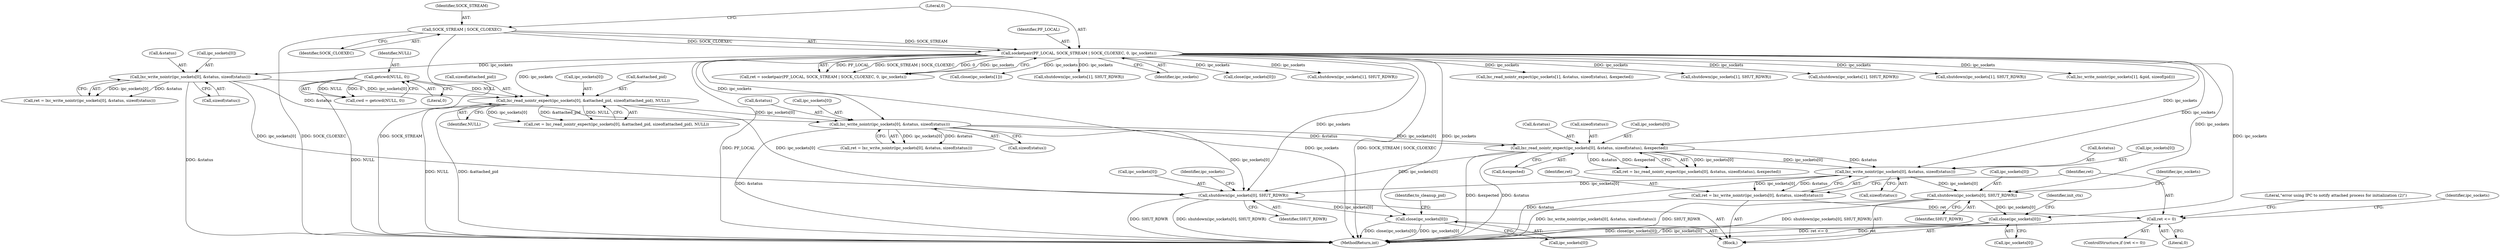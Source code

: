 digraph "0_lxc_81f466d05f2a89cb4f122ef7f593ff3f279b165c_1@API" {
"1000468" [label="(Call,lxc_write_nointr(ipc_sockets[0], &status, sizeof(status)))"];
"1000441" [label="(Call,lxc_read_nointr_expect(ipc_sockets[0], &status, sizeof(status), &expected))"];
"1000281" [label="(Call,socketpair(PF_LOCAL, SOCK_STREAM | SOCK_CLOEXEC, 0, ipc_sockets))"];
"1000283" [label="(Call,SOCK_STREAM | SOCK_CLOEXEC)"];
"1000420" [label="(Call,lxc_write_nointr(ipc_sockets[0], &status, sizeof(status)))"];
"1000369" [label="(Call,lxc_read_nointr_expect(ipc_sockets[0], &attached_pid, sizeof(attached_pid), NULL))"];
"1000351" [label="(Call,lxc_write_nointr(ipc_sockets[0], &status, sizeof(status)))"];
"1000244" [label="(Call,getcwd(NULL, 0))"];
"1000466" [label="(Call,ret = lxc_write_nointr(ipc_sockets[0], &status, sizeof(status)))"];
"1000477" [label="(Call,ret <= 0)"];
"1000484" [label="(Call,shutdown(ipc_sockets[0], SHUT_RDWR))"];
"1000489" [label="(Call,close(ipc_sockets[0]))"];
"1000502" [label="(Call,shutdown(ipc_sockets[0], SHUT_RDWR))"];
"1000507" [label="(Call,close(ipc_sockets[0]))"];
"1000285" [label="(Identifier,SOCK_CLOEXEC)"];
"1000439" [label="(Call,ret = lxc_read_nointr_expect(ipc_sockets[0], &status, sizeof(status), &expected))"];
"1000503" [label="(Call,ipc_sockets[0])"];
"1000279" [label="(Call,ret = socketpair(PF_LOCAL, SOCK_STREAM | SOCK_CLOEXEC, 0, ipc_sockets))"];
"1000509" [label="(Identifier,ipc_sockets)"];
"1000242" [label="(Call,cwd = getcwd(NULL, 0))"];
"1000326" [label="(Call,close(ipc_sockets[1]))"];
"1000482" [label="(Literal,\"error using IPC to notify attached process for initialization (2)\")"];
"1000370" [label="(Call,ipc_sockets[0])"];
"1000685" [label="(Call,shutdown(ipc_sockets[1], SHUT_RDWR))"];
"1000467" [label="(Identifier,ret)"];
"1000287" [label="(Identifier,ipc_sockets)"];
"1000355" [label="(Call,&status)"];
"1000445" [label="(Call,&status)"];
"1000349" [label="(Call,ret = lxc_write_nointr(ipc_sockets[0], &status, sizeof(status)))"];
"1000321" [label="(Block,)"];
"1000486" [label="(Identifier,ipc_sockets)"];
"1000491" [label="(Identifier,ipc_sockets)"];
"1000490" [label="(Call,ipc_sockets[0])"];
"1000246" [label="(Literal,0)"];
"1000281" [label="(Call,socketpair(PF_LOCAL, SOCK_STREAM | SOCK_CLOEXEC, 0, ipc_sockets))"];
"1000522" [label="(Call,close(ipc_sockets[0]))"];
"1000552" [label="(Call,shutdown(ipc_sockets[1], SHUT_RDWR))"];
"1000424" [label="(Call,&status)"];
"1000367" [label="(Call,ret = lxc_read_nointr_expect(ipc_sockets[0], &attached_pid, sizeof(attached_pid), NULL))"];
"1000478" [label="(Identifier,ret)"];
"1000373" [label="(Call,&attached_pid)"];
"1000284" [label="(Identifier,SOCK_STREAM)"];
"1000502" [label="(Call,shutdown(ipc_sockets[0], SHUT_RDWR))"];
"1000485" [label="(Call,ipc_sockets[0])"];
"1000695" [label="(MethodReturn,int)"];
"1000466" [label="(Call,ret = lxc_write_nointr(ipc_sockets[0], &status, sizeof(status)))"];
"1000286" [label="(Literal,0)"];
"1000535" [label="(Call,lxc_read_nointr_expect(ipc_sockets[1], &status, sizeof(status), &expected))"];
"1000474" [label="(Call,sizeof(status))"];
"1000468" [label="(Call,lxc_write_nointr(ipc_sockets[0], &status, sizeof(status)))"];
"1000418" [label="(Call,ret = lxc_write_nointr(ipc_sockets[0], &status, sizeof(status)))"];
"1000479" [label="(Literal,0)"];
"1000449" [label="(Call,&expected)"];
"1000609" [label="(Call,shutdown(ipc_sockets[1], SHUT_RDWR))"];
"1000494" [label="(Identifier,init_ctx)"];
"1000512" [label="(Identifier,to_cleanup_pid)"];
"1000477" [label="(Call,ret <= 0)"];
"1000488" [label="(Identifier,SHUT_RDWR)"];
"1000441" [label="(Call,lxc_read_nointr_expect(ipc_sockets[0], &status, sizeof(status), &expected))"];
"1000245" [label="(Identifier,NULL)"];
"1000375" [label="(Call,sizeof(attached_pid))"];
"1000472" [label="(Call,&status)"];
"1000508" [label="(Call,ipc_sockets[0])"];
"1000489" [label="(Call,close(ipc_sockets[0]))"];
"1000421" [label="(Call,ipc_sockets[0])"];
"1000377" [label="(Identifier,NULL)"];
"1000506" [label="(Identifier,SHUT_RDWR)"];
"1000659" [label="(Call,shutdown(ipc_sockets[1], SHUT_RDWR))"];
"1000476" [label="(ControlStructure,if (ret <= 0))"];
"1000282" [label="(Identifier,PF_LOCAL)"];
"1000587" [label="(Call,shutdown(ipc_sockets[1], SHUT_RDWR))"];
"1000244" [label="(Call,getcwd(NULL, 0))"];
"1000426" [label="(Call,sizeof(status))"];
"1000507" [label="(Call,close(ipc_sockets[0]))"];
"1000283" [label="(Call,SOCK_STREAM | SOCK_CLOEXEC)"];
"1000420" [label="(Call,lxc_write_nointr(ipc_sockets[0], &status, sizeof(status)))"];
"1000469" [label="(Call,ipc_sockets[0])"];
"1000357" [label="(Call,sizeof(status))"];
"1000447" [label="(Call,sizeof(status))"];
"1000669" [label="(Call,lxc_write_nointr(ipc_sockets[1], &pid, sizeof(pid)))"];
"1000484" [label="(Call,shutdown(ipc_sockets[0], SHUT_RDWR))"];
"1000442" [label="(Call,ipc_sockets[0])"];
"1000352" [label="(Call,ipc_sockets[0])"];
"1000351" [label="(Call,lxc_write_nointr(ipc_sockets[0], &status, sizeof(status)))"];
"1000369" [label="(Call,lxc_read_nointr_expect(ipc_sockets[0], &attached_pid, sizeof(attached_pid), NULL))"];
"1000468" -> "1000466"  [label="AST: "];
"1000468" -> "1000474"  [label="CFG: "];
"1000469" -> "1000468"  [label="AST: "];
"1000472" -> "1000468"  [label="AST: "];
"1000474" -> "1000468"  [label="AST: "];
"1000466" -> "1000468"  [label="CFG: "];
"1000468" -> "1000695"  [label="DDG: &status"];
"1000468" -> "1000466"  [label="DDG: ipc_sockets[0]"];
"1000468" -> "1000466"  [label="DDG: &status"];
"1000441" -> "1000468"  [label="DDG: ipc_sockets[0]"];
"1000441" -> "1000468"  [label="DDG: &status"];
"1000281" -> "1000468"  [label="DDG: ipc_sockets"];
"1000468" -> "1000484"  [label="DDG: ipc_sockets[0]"];
"1000468" -> "1000502"  [label="DDG: ipc_sockets[0]"];
"1000441" -> "1000439"  [label="AST: "];
"1000441" -> "1000449"  [label="CFG: "];
"1000442" -> "1000441"  [label="AST: "];
"1000445" -> "1000441"  [label="AST: "];
"1000447" -> "1000441"  [label="AST: "];
"1000449" -> "1000441"  [label="AST: "];
"1000439" -> "1000441"  [label="CFG: "];
"1000441" -> "1000695"  [label="DDG: &expected"];
"1000441" -> "1000695"  [label="DDG: &status"];
"1000441" -> "1000439"  [label="DDG: ipc_sockets[0]"];
"1000441" -> "1000439"  [label="DDG: &status"];
"1000441" -> "1000439"  [label="DDG: &expected"];
"1000281" -> "1000441"  [label="DDG: ipc_sockets"];
"1000420" -> "1000441"  [label="DDG: ipc_sockets[0]"];
"1000420" -> "1000441"  [label="DDG: &status"];
"1000441" -> "1000502"  [label="DDG: ipc_sockets[0]"];
"1000281" -> "1000279"  [label="AST: "];
"1000281" -> "1000287"  [label="CFG: "];
"1000282" -> "1000281"  [label="AST: "];
"1000283" -> "1000281"  [label="AST: "];
"1000286" -> "1000281"  [label="AST: "];
"1000287" -> "1000281"  [label="AST: "];
"1000279" -> "1000281"  [label="CFG: "];
"1000281" -> "1000695"  [label="DDG: PF_LOCAL"];
"1000281" -> "1000695"  [label="DDG: ipc_sockets"];
"1000281" -> "1000695"  [label="DDG: SOCK_STREAM | SOCK_CLOEXEC"];
"1000281" -> "1000279"  [label="DDG: PF_LOCAL"];
"1000281" -> "1000279"  [label="DDG: SOCK_STREAM | SOCK_CLOEXEC"];
"1000281" -> "1000279"  [label="DDG: 0"];
"1000281" -> "1000279"  [label="DDG: ipc_sockets"];
"1000283" -> "1000281"  [label="DDG: SOCK_STREAM"];
"1000283" -> "1000281"  [label="DDG: SOCK_CLOEXEC"];
"1000281" -> "1000326"  [label="DDG: ipc_sockets"];
"1000281" -> "1000351"  [label="DDG: ipc_sockets"];
"1000281" -> "1000369"  [label="DDG: ipc_sockets"];
"1000281" -> "1000420"  [label="DDG: ipc_sockets"];
"1000281" -> "1000484"  [label="DDG: ipc_sockets"];
"1000281" -> "1000489"  [label="DDG: ipc_sockets"];
"1000281" -> "1000502"  [label="DDG: ipc_sockets"];
"1000281" -> "1000507"  [label="DDG: ipc_sockets"];
"1000281" -> "1000522"  [label="DDG: ipc_sockets"];
"1000281" -> "1000535"  [label="DDG: ipc_sockets"];
"1000281" -> "1000552"  [label="DDG: ipc_sockets"];
"1000281" -> "1000587"  [label="DDG: ipc_sockets"];
"1000281" -> "1000609"  [label="DDG: ipc_sockets"];
"1000281" -> "1000659"  [label="DDG: ipc_sockets"];
"1000281" -> "1000669"  [label="DDG: ipc_sockets"];
"1000281" -> "1000685"  [label="DDG: ipc_sockets"];
"1000283" -> "1000285"  [label="CFG: "];
"1000284" -> "1000283"  [label="AST: "];
"1000285" -> "1000283"  [label="AST: "];
"1000286" -> "1000283"  [label="CFG: "];
"1000283" -> "1000695"  [label="DDG: SOCK_CLOEXEC"];
"1000283" -> "1000695"  [label="DDG: SOCK_STREAM"];
"1000420" -> "1000418"  [label="AST: "];
"1000420" -> "1000426"  [label="CFG: "];
"1000421" -> "1000420"  [label="AST: "];
"1000424" -> "1000420"  [label="AST: "];
"1000426" -> "1000420"  [label="AST: "];
"1000418" -> "1000420"  [label="CFG: "];
"1000420" -> "1000695"  [label="DDG: &status"];
"1000420" -> "1000418"  [label="DDG: ipc_sockets[0]"];
"1000420" -> "1000418"  [label="DDG: &status"];
"1000369" -> "1000420"  [label="DDG: ipc_sockets[0]"];
"1000351" -> "1000420"  [label="DDG: &status"];
"1000420" -> "1000502"  [label="DDG: ipc_sockets[0]"];
"1000369" -> "1000367"  [label="AST: "];
"1000369" -> "1000377"  [label="CFG: "];
"1000370" -> "1000369"  [label="AST: "];
"1000373" -> "1000369"  [label="AST: "];
"1000375" -> "1000369"  [label="AST: "];
"1000377" -> "1000369"  [label="AST: "];
"1000367" -> "1000369"  [label="CFG: "];
"1000369" -> "1000695"  [label="DDG: NULL"];
"1000369" -> "1000695"  [label="DDG: &attached_pid"];
"1000369" -> "1000367"  [label="DDG: ipc_sockets[0]"];
"1000369" -> "1000367"  [label="DDG: &attached_pid"];
"1000369" -> "1000367"  [label="DDG: NULL"];
"1000351" -> "1000369"  [label="DDG: ipc_sockets[0]"];
"1000244" -> "1000369"  [label="DDG: NULL"];
"1000369" -> "1000502"  [label="DDG: ipc_sockets[0]"];
"1000351" -> "1000349"  [label="AST: "];
"1000351" -> "1000357"  [label="CFG: "];
"1000352" -> "1000351"  [label="AST: "];
"1000355" -> "1000351"  [label="AST: "];
"1000357" -> "1000351"  [label="AST: "];
"1000349" -> "1000351"  [label="CFG: "];
"1000351" -> "1000695"  [label="DDG: &status"];
"1000351" -> "1000349"  [label="DDG: ipc_sockets[0]"];
"1000351" -> "1000349"  [label="DDG: &status"];
"1000351" -> "1000502"  [label="DDG: ipc_sockets[0]"];
"1000244" -> "1000242"  [label="AST: "];
"1000244" -> "1000246"  [label="CFG: "];
"1000245" -> "1000244"  [label="AST: "];
"1000246" -> "1000244"  [label="AST: "];
"1000242" -> "1000244"  [label="CFG: "];
"1000244" -> "1000695"  [label="DDG: NULL"];
"1000244" -> "1000242"  [label="DDG: NULL"];
"1000244" -> "1000242"  [label="DDG: 0"];
"1000466" -> "1000321"  [label="AST: "];
"1000467" -> "1000466"  [label="AST: "];
"1000478" -> "1000466"  [label="CFG: "];
"1000466" -> "1000695"  [label="DDG: lxc_write_nointr(ipc_sockets[0], &status, sizeof(status))"];
"1000466" -> "1000477"  [label="DDG: ret"];
"1000477" -> "1000476"  [label="AST: "];
"1000477" -> "1000479"  [label="CFG: "];
"1000478" -> "1000477"  [label="AST: "];
"1000479" -> "1000477"  [label="AST: "];
"1000482" -> "1000477"  [label="CFG: "];
"1000486" -> "1000477"  [label="CFG: "];
"1000477" -> "1000695"  [label="DDG: ret <= 0"];
"1000477" -> "1000695"  [label="DDG: ret"];
"1000484" -> "1000321"  [label="AST: "];
"1000484" -> "1000488"  [label="CFG: "];
"1000485" -> "1000484"  [label="AST: "];
"1000488" -> "1000484"  [label="AST: "];
"1000491" -> "1000484"  [label="CFG: "];
"1000484" -> "1000695"  [label="DDG: SHUT_RDWR"];
"1000484" -> "1000695"  [label="DDG: shutdown(ipc_sockets[0], SHUT_RDWR)"];
"1000484" -> "1000489"  [label="DDG: ipc_sockets[0]"];
"1000489" -> "1000321"  [label="AST: "];
"1000489" -> "1000490"  [label="CFG: "];
"1000490" -> "1000489"  [label="AST: "];
"1000494" -> "1000489"  [label="CFG: "];
"1000489" -> "1000695"  [label="DDG: close(ipc_sockets[0])"];
"1000489" -> "1000695"  [label="DDG: ipc_sockets[0]"];
"1000502" -> "1000321"  [label="AST: "];
"1000502" -> "1000506"  [label="CFG: "];
"1000503" -> "1000502"  [label="AST: "];
"1000506" -> "1000502"  [label="AST: "];
"1000509" -> "1000502"  [label="CFG: "];
"1000502" -> "1000695"  [label="DDG: SHUT_RDWR"];
"1000502" -> "1000695"  [label="DDG: shutdown(ipc_sockets[0], SHUT_RDWR)"];
"1000502" -> "1000507"  [label="DDG: ipc_sockets[0]"];
"1000507" -> "1000321"  [label="AST: "];
"1000507" -> "1000508"  [label="CFG: "];
"1000508" -> "1000507"  [label="AST: "];
"1000512" -> "1000507"  [label="CFG: "];
"1000507" -> "1000695"  [label="DDG: close(ipc_sockets[0])"];
"1000507" -> "1000695"  [label="DDG: ipc_sockets[0]"];
}
